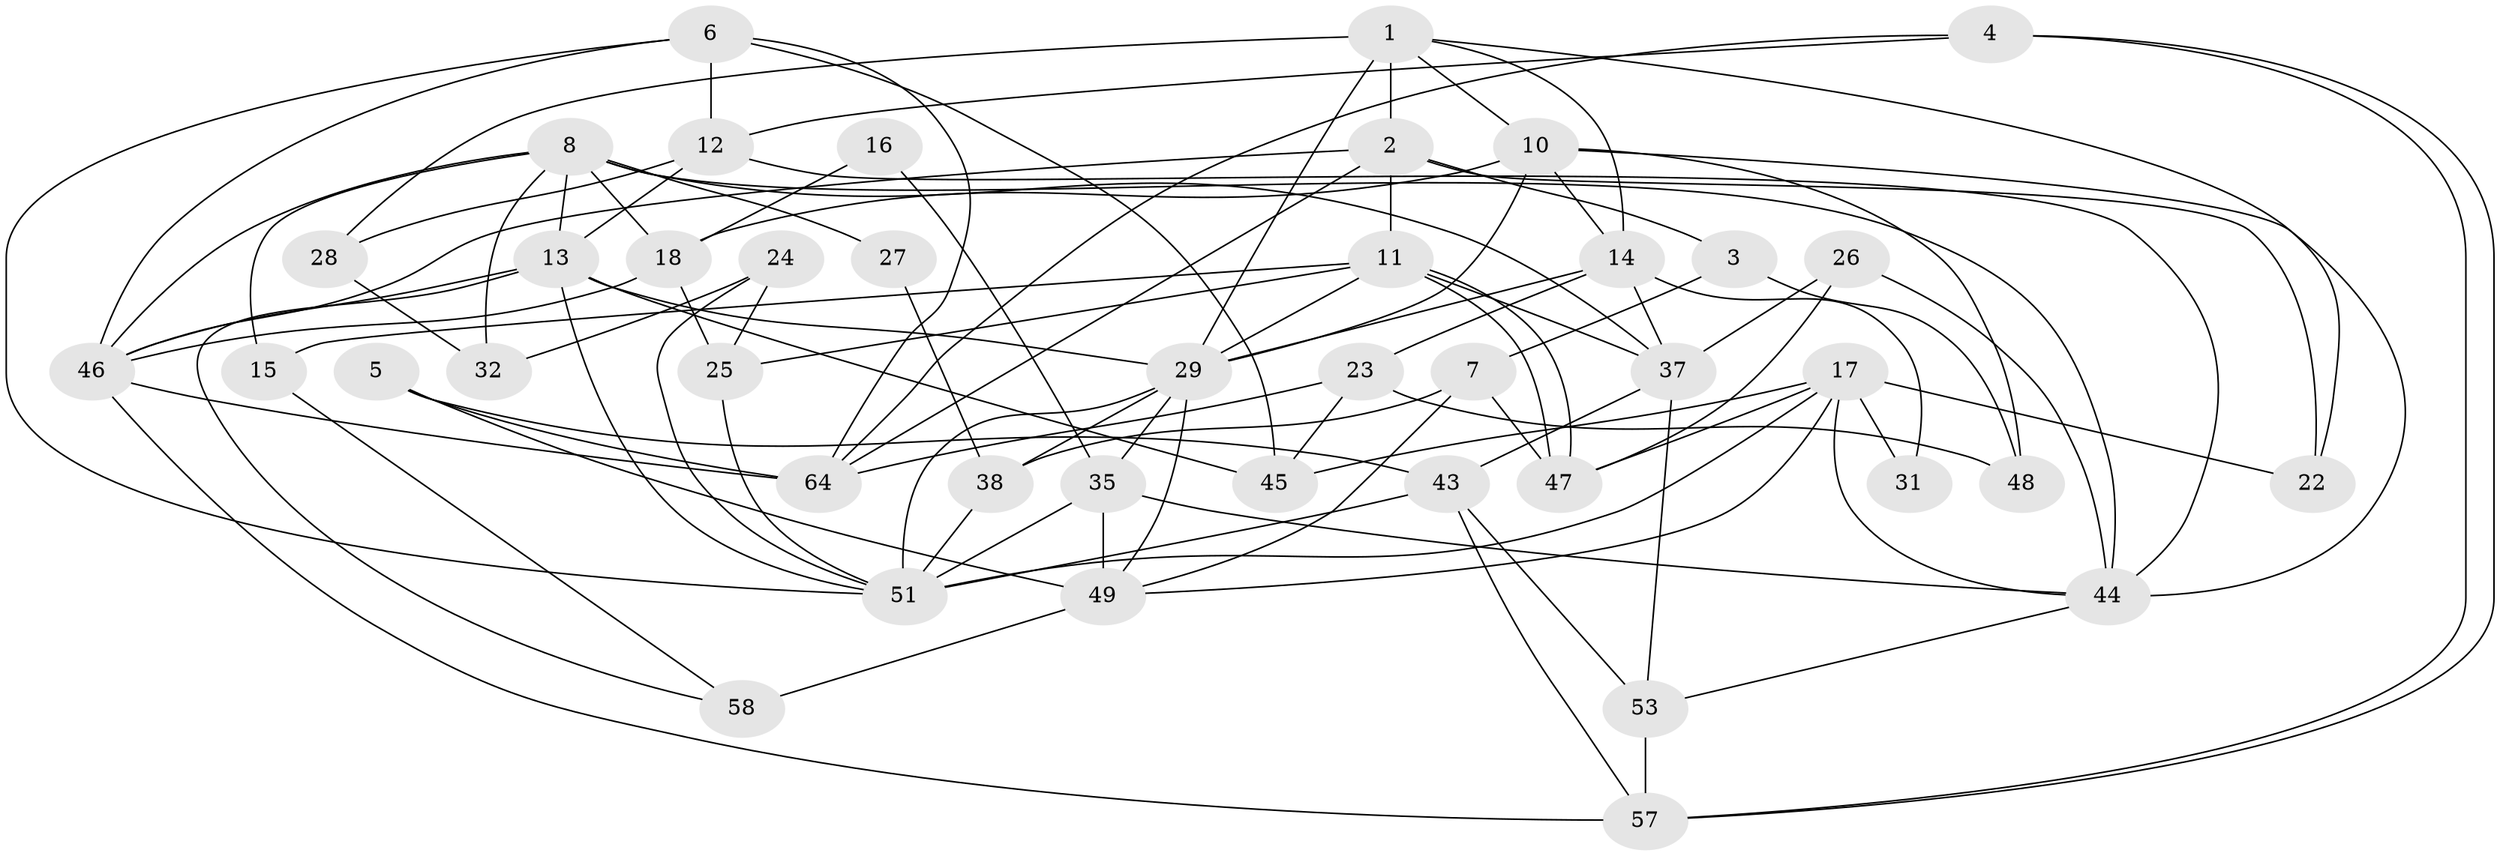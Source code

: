 // Generated by graph-tools (version 1.1) at 2025/52/02/27/25 19:52:01]
// undirected, 42 vertices, 101 edges
graph export_dot {
graph [start="1"]
  node [color=gray90,style=filled];
  1 [super="+19"];
  2 [super="+9"];
  3;
  4 [super="+20"];
  5;
  6 [super="+36"];
  7 [super="+65"];
  8 [super="+54"];
  10 [super="+33"];
  11 [super="+39"];
  12 [super="+40"];
  13 [super="+52"];
  14 [super="+62"];
  15;
  16;
  17 [super="+30"];
  18 [super="+21"];
  22;
  23 [super="+50"];
  24;
  25;
  26 [super="+60"];
  27;
  28;
  29 [super="+34"];
  31;
  32;
  35 [super="+41"];
  37 [super="+42"];
  38;
  43 [super="+63"];
  44 [super="+56"];
  45;
  46 [super="+59"];
  47;
  48;
  49 [super="+55"];
  51 [super="+61"];
  53;
  57;
  58;
  64 [super="+66"];
  1 -- 22;
  1 -- 28 [weight=2];
  1 -- 2;
  1 -- 10;
  1 -- 29;
  1 -- 14;
  2 -- 22;
  2 -- 3;
  2 -- 11;
  2 -- 64;
  2 -- 46;
  3 -- 48;
  3 -- 7;
  4 -- 57;
  4 -- 57;
  4 -- 64;
  4 -- 12;
  5 -- 43;
  5 -- 64;
  5 -- 49;
  6 -- 12;
  6 -- 64;
  6 -- 46;
  6 -- 51;
  6 -- 45;
  7 -- 38;
  7 -- 49;
  7 -- 47;
  8 -- 15;
  8 -- 27;
  8 -- 37 [weight=2];
  8 -- 44;
  8 -- 18;
  8 -- 32;
  8 -- 13 [weight=2];
  8 -- 46;
  10 -- 18;
  10 -- 48 [weight=2];
  10 -- 14;
  10 -- 44;
  10 -- 29;
  11 -- 25;
  11 -- 47;
  11 -- 47;
  11 -- 29;
  11 -- 15;
  11 -- 37;
  12 -- 13;
  12 -- 28;
  12 -- 44;
  13 -- 58;
  13 -- 46;
  13 -- 51;
  13 -- 45;
  13 -- 29;
  14 -- 37;
  14 -- 29;
  14 -- 31;
  14 -- 23;
  15 -- 58;
  16 -- 35;
  16 -- 18;
  17 -- 45;
  17 -- 22;
  17 -- 31;
  17 -- 49;
  17 -- 51;
  17 -- 44;
  17 -- 47;
  18 -- 25;
  18 -- 46;
  23 -- 48;
  23 -- 64 [weight=2];
  23 -- 45;
  24 -- 51;
  24 -- 32;
  24 -- 25;
  25 -- 51;
  26 -- 37;
  26 -- 44;
  26 -- 47;
  27 -- 38;
  28 -- 32;
  29 -- 35;
  29 -- 49;
  29 -- 38;
  29 -- 51;
  35 -- 51;
  35 -- 49;
  35 -- 44;
  37 -- 43;
  37 -- 53;
  38 -- 51;
  43 -- 57;
  43 -- 53;
  43 -- 51;
  44 -- 53;
  46 -- 57;
  46 -- 64;
  49 -- 58 [weight=2];
  53 -- 57;
}
